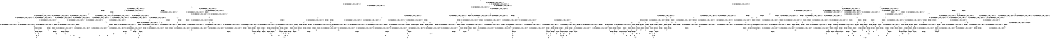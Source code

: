 digraph BCG {
size = "7, 10.5";
center = TRUE;
node [shape = circle];
0 [peripheries = 2];
0 -> 1 [label = "EX !0 !ATOMIC_EXCH_BRANCH (1, +1, TRUE, +0, 2, TRUE) !{0, 1, 2}"];
0 -> 2 [label = "EX !2 !ATOMIC_EXCH_BRANCH (1, +1, TRUE, +1, 1, FALSE) !{0, 1, 2}"];
0 -> 3 [label = "EX !1 !ATOMIC_EXCH_BRANCH (1, +0, TRUE, +0, 1, TRUE) !{0, 1, 2}"];
0 -> 4 [label = "EX !0 !ATOMIC_EXCH_BRANCH (1, +1, TRUE, +0, 2, TRUE) !{0, 1, 2}"];
1 -> 5 [label = "EX !2 !ATOMIC_EXCH_BRANCH (1, +1, TRUE, +1, 1, TRUE) !{0, 1, 2}"];
1 -> 6 [label = "EX !1 !ATOMIC_EXCH_BRANCH (1, +0, TRUE, +0, 1, FALSE) !{0, 1, 2}"];
1 -> 7 [label = "TERMINATE !0"];
2 -> 8 [label = "EX !0 !ATOMIC_EXCH_BRANCH (1, +1, TRUE, +0, 2, FALSE) !{0, 1, 2}"];
2 -> 9 [label = "EX !1 !ATOMIC_EXCH_BRANCH (1, +0, TRUE, +0, 1, FALSE) !{0, 1, 2}"];
2 -> 10 [label = "TERMINATE !2"];
2 -> 11 [label = "EX !0 !ATOMIC_EXCH_BRANCH (1, +1, TRUE, +0, 2, FALSE) !{0, 1, 2}"];
3 -> 3 [label = "EX !1 !ATOMIC_EXCH_BRANCH (1, +0, TRUE, +0, 1, TRUE) !{0, 1, 2}"];
3 -> 12 [label = "EX !0 !ATOMIC_EXCH_BRANCH (1, +1, TRUE, +0, 2, TRUE) !{0, 1, 2}"];
3 -> 13 [label = "EX !2 !ATOMIC_EXCH_BRANCH (1, +1, TRUE, +1, 1, FALSE) !{0, 1, 2}"];
3 -> 14 [label = "EX !0 !ATOMIC_EXCH_BRANCH (1, +1, TRUE, +0, 2, TRUE) !{0, 1, 2}"];
4 -> 15 [label = "EX !1 !ATOMIC_EXCH_BRANCH (1, +0, TRUE, +0, 1, FALSE) !{0, 1, 2}"];
4 -> 16 [label = "EX !2 !ATOMIC_EXCH_BRANCH (1, +1, TRUE, +1, 1, TRUE) !{0, 1, 2}"];
4 -> 17 [label = "EX !1 !ATOMIC_EXCH_BRANCH (1, +0, TRUE, +0, 1, FALSE) !{0, 1, 2}"];
4 -> 18 [label = "TERMINATE !0"];
5 -> 5 [label = "EX !2 !ATOMIC_EXCH_BRANCH (1, +1, TRUE, +1, 1, TRUE) !{0, 1, 2}"];
5 -> 19 [label = "EX !1 !ATOMIC_EXCH_BRANCH (1, +0, TRUE, +0, 1, FALSE) !{0, 1, 2}"];
5 -> 20 [label = "TERMINATE !0"];
6 -> 21 [label = "EX !2 !ATOMIC_EXCH_BRANCH (1, +1, TRUE, +1, 1, FALSE) !{0, 1, 2}"];
6 -> 22 [label = "TERMINATE !0"];
6 -> 23 [label = "TERMINATE !1"];
7 -> 24 [label = "EX !2 !ATOMIC_EXCH_BRANCH (1, +1, TRUE, +1, 1, TRUE) !{1, 2}"];
7 -> 25 [label = "EX !1 !ATOMIC_EXCH_BRANCH (1, +0, TRUE, +0, 1, FALSE) !{1, 2}"];
7 -> 26 [label = "EX !1 !ATOMIC_EXCH_BRANCH (1, +0, TRUE, +0, 1, FALSE) !{1, 2}"];
8 -> 27 [label = "EX !1 !ATOMIC_EXCH_BRANCH (1, +0, TRUE, +0, 1, FALSE) !{0, 1, 2}"];
8 -> 28 [label = "TERMINATE !0"];
8 -> 29 [label = "TERMINATE !2"];
9 -> 21 [label = "EX !0 !ATOMIC_EXCH_BRANCH (1, +1, TRUE, +0, 2, TRUE) !{0, 1, 2}"];
9 -> 30 [label = "TERMINATE !2"];
9 -> 31 [label = "TERMINATE !1"];
9 -> 32 [label = "EX !0 !ATOMIC_EXCH_BRANCH (1, +1, TRUE, +0, 2, TRUE) !{0, 1, 2}"];
10 -> 33 [label = "EX !0 !ATOMIC_EXCH_BRANCH (1, +1, TRUE, +0, 2, FALSE) !{0, 1}"];
10 -> 34 [label = "EX !1 !ATOMIC_EXCH_BRANCH (1, +0, TRUE, +0, 1, FALSE) !{0, 1}"];
10 -> 35 [label = "EX !0 !ATOMIC_EXCH_BRANCH (1, +1, TRUE, +0, 2, FALSE) !{0, 1}"];
11 -> 36 [label = "EX !1 !ATOMIC_EXCH_BRANCH (1, +0, TRUE, +0, 1, FALSE) !{0, 1, 2}"];
11 -> 37 [label = "EX !1 !ATOMIC_EXCH_BRANCH (1, +0, TRUE, +0, 1, FALSE) !{0, 1, 2}"];
11 -> 38 [label = "TERMINATE !0"];
11 -> 39 [label = "TERMINATE !2"];
12 -> 6 [label = "EX !1 !ATOMIC_EXCH_BRANCH (1, +0, TRUE, +0, 1, FALSE) !{0, 1, 2}"];
12 -> 40 [label = "EX !2 !ATOMIC_EXCH_BRANCH (1, +1, TRUE, +1, 1, TRUE) !{0, 1, 2}"];
12 -> 41 [label = "TERMINATE !0"];
13 -> 9 [label = "EX !1 !ATOMIC_EXCH_BRANCH (1, +0, TRUE, +0, 1, FALSE) !{0, 1, 2}"];
13 -> 42 [label = "EX !0 !ATOMIC_EXCH_BRANCH (1, +1, TRUE, +0, 2, FALSE) !{0, 1, 2}"];
13 -> 43 [label = "TERMINATE !2"];
13 -> 44 [label = "EX !0 !ATOMIC_EXCH_BRANCH (1, +1, TRUE, +0, 2, FALSE) !{0, 1, 2}"];
14 -> 15 [label = "EX !1 !ATOMIC_EXCH_BRANCH (1, +0, TRUE, +0, 1, FALSE) !{0, 1, 2}"];
14 -> 17 [label = "EX !1 !ATOMIC_EXCH_BRANCH (1, +0, TRUE, +0, 1, FALSE) !{0, 1, 2}"];
14 -> 45 [label = "EX !2 !ATOMIC_EXCH_BRANCH (1, +1, TRUE, +1, 1, TRUE) !{0, 1, 2}"];
14 -> 46 [label = "TERMINATE !0"];
15 -> 47 [label = "EX !2 !ATOMIC_EXCH_BRANCH (1, +1, TRUE, +1, 1, FALSE) !{0, 1, 2}"];
15 -> 48 [label = "EX !2 !ATOMIC_EXCH_BRANCH (1, +1, TRUE, +1, 1, FALSE) !{0, 1, 2}"];
15 -> 49 [label = "TERMINATE !0"];
15 -> 50 [label = "TERMINATE !1"];
16 -> 51 [label = "EX !1 !ATOMIC_EXCH_BRANCH (1, +0, TRUE, +0, 1, FALSE) !{0, 1, 2}"];
16 -> 16 [label = "EX !2 !ATOMIC_EXCH_BRANCH (1, +1, TRUE, +1, 1, TRUE) !{0, 1, 2}"];
16 -> 52 [label = "EX !1 !ATOMIC_EXCH_BRANCH (1, +0, TRUE, +0, 1, FALSE) !{0, 1, 2}"];
16 -> 53 [label = "TERMINATE !0"];
17 -> 32 [label = "EX !2 !ATOMIC_EXCH_BRANCH (1, +1, TRUE, +1, 1, FALSE) !{0, 1, 2}"];
17 -> 54 [label = "TERMINATE !0"];
17 -> 55 [label = "TERMINATE !1"];
18 -> 56 [label = "EX !2 !ATOMIC_EXCH_BRANCH (1, +1, TRUE, +1, 1, TRUE) !{1, 2}"];
18 -> 57 [label = "EX !1 !ATOMIC_EXCH_BRANCH (1, +0, TRUE, +0, 1, FALSE) !{1, 2}"];
19 -> 21 [label = "EX !2 !ATOMIC_EXCH_BRANCH (1, +1, TRUE, +1, 1, FALSE) !{0, 1, 2}"];
19 -> 58 [label = "TERMINATE !0"];
19 -> 59 [label = "TERMINATE !1"];
20 -> 24 [label = "EX !2 !ATOMIC_EXCH_BRANCH (1, +1, TRUE, +1, 1, TRUE) !{1, 2}"];
20 -> 60 [label = "EX !1 !ATOMIC_EXCH_BRANCH (1, +0, TRUE, +0, 1, FALSE) !{1, 2}"];
20 -> 61 [label = "EX !1 !ATOMIC_EXCH_BRANCH (1, +0, TRUE, +0, 1, FALSE) !{1, 2}"];
21 -> 62 [label = "TERMINATE !0"];
21 -> 63 [label = "TERMINATE !2"];
21 -> 64 [label = "TERMINATE !1"];
22 -> 65 [label = "EX !2 !ATOMIC_EXCH_BRANCH (1, +1, TRUE, +1, 1, FALSE) !{1, 2}"];
22 -> 66 [label = "TERMINATE !1"];
23 -> 67 [label = "EX !2 !ATOMIC_EXCH_BRANCH (1, +1, TRUE, +1, 1, FALSE) !{0, 2}"];
23 -> 68 [label = "TERMINATE !0"];
24 -> 24 [label = "EX !2 !ATOMIC_EXCH_BRANCH (1, +1, TRUE, +1, 1, TRUE) !{1, 2}"];
24 -> 60 [label = "EX !1 !ATOMIC_EXCH_BRANCH (1, +0, TRUE, +0, 1, FALSE) !{1, 2}"];
24 -> 61 [label = "EX !1 !ATOMIC_EXCH_BRANCH (1, +0, TRUE, +0, 1, FALSE) !{1, 2}"];
25 -> 65 [label = "EX !2 !ATOMIC_EXCH_BRANCH (1, +1, TRUE, +1, 1, FALSE) !{1, 2}"];
25 -> 66 [label = "TERMINATE !1"];
26 -> 69 [label = "EX !2 !ATOMIC_EXCH_BRANCH (1, +1, TRUE, +1, 1, FALSE) !{1, 2}"];
26 -> 70 [label = "EX !2 !ATOMIC_EXCH_BRANCH (1, +1, TRUE, +1, 1, FALSE) !{1, 2}"];
26 -> 71 [label = "TERMINATE !1"];
27 -> 72 [label = "TERMINATE !0"];
27 -> 73 [label = "TERMINATE !2"];
27 -> 74 [label = "TERMINATE !1"];
28 -> 75 [label = "EX !1 !ATOMIC_EXCH_BRANCH (1, +0, TRUE, +0, 1, FALSE) !{1, 2}"];
28 -> 76 [label = "TERMINATE !2"];
28 -> 77 [label = "EX !1 !ATOMIC_EXCH_BRANCH (1, +0, TRUE, +0, 1, FALSE) !{1, 2}"];
29 -> 78 [label = "EX !1 !ATOMIC_EXCH_BRANCH (1, +0, TRUE, +0, 1, FALSE) !{0, 1}"];
29 -> 79 [label = "TERMINATE !0"];
30 -> 80 [label = "EX !0 !ATOMIC_EXCH_BRANCH (1, +1, TRUE, +0, 2, TRUE) !{0, 1}"];
30 -> 81 [label = "TERMINATE !1"];
30 -> 82 [label = "EX !0 !ATOMIC_EXCH_BRANCH (1, +1, TRUE, +0, 2, TRUE) !{0, 1}"];
31 -> 67 [label = "EX !0 !ATOMIC_EXCH_BRANCH (1, +1, TRUE, +0, 2, TRUE) !{0, 2}"];
31 -> 83 [label = "TERMINATE !2"];
31 -> 84 [label = "EX !0 !ATOMIC_EXCH_BRANCH (1, +1, TRUE, +0, 2, TRUE) !{0, 2}"];
32 -> 85 [label = "TERMINATE !0"];
32 -> 86 [label = "TERMINATE !2"];
32 -> 87 [label = "TERMINATE !1"];
33 -> 78 [label = "EX !1 !ATOMIC_EXCH_BRANCH (1, +0, TRUE, +0, 1, FALSE) !{0, 1}"];
33 -> 79 [label = "TERMINATE !0"];
34 -> 80 [label = "EX !0 !ATOMIC_EXCH_BRANCH (1, +1, TRUE, +0, 2, TRUE) !{0, 1}"];
34 -> 81 [label = "TERMINATE !1"];
34 -> 82 [label = "EX !0 !ATOMIC_EXCH_BRANCH (1, +1, TRUE, +0, 2, TRUE) !{0, 1}"];
35 -> 88 [label = "EX !1 !ATOMIC_EXCH_BRANCH (1, +0, TRUE, +0, 1, FALSE) !{0, 1}"];
35 -> 89 [label = "EX !1 !ATOMIC_EXCH_BRANCH (1, +0, TRUE, +0, 1, FALSE) !{0, 1}"];
35 -> 90 [label = "TERMINATE !0"];
36 -> 91 [label = "TERMINATE !0"];
36 -> 92 [label = "TERMINATE !2"];
36 -> 93 [label = "TERMINATE !1"];
37 -> 94 [label = "TERMINATE !0"];
37 -> 95 [label = "TERMINATE !2"];
37 -> 96 [label = "TERMINATE !1"];
38 -> 97 [label = "EX !1 !ATOMIC_EXCH_BRANCH (1, +0, TRUE, +0, 1, FALSE) !{1, 2}"];
38 -> 98 [label = "TERMINATE !2"];
39 -> 99 [label = "EX !1 !ATOMIC_EXCH_BRANCH (1, +0, TRUE, +0, 1, FALSE) !{0, 1}"];
39 -> 100 [label = "TERMINATE !0"];
40 -> 19 [label = "EX !1 !ATOMIC_EXCH_BRANCH (1, +0, TRUE, +0, 1, FALSE) !{0, 1, 2}"];
40 -> 40 [label = "EX !2 !ATOMIC_EXCH_BRANCH (1, +1, TRUE, +1, 1, TRUE) !{0, 1, 2}"];
40 -> 101 [label = "TERMINATE !0"];
41 -> 25 [label = "EX !1 !ATOMIC_EXCH_BRANCH (1, +0, TRUE, +0, 1, FALSE) !{1, 2}"];
41 -> 102 [label = "EX !2 !ATOMIC_EXCH_BRANCH (1, +1, TRUE, +1, 1, TRUE) !{1, 2}"];
41 -> 26 [label = "EX !1 !ATOMIC_EXCH_BRANCH (1, +0, TRUE, +0, 1, FALSE) !{1, 2}"];
42 -> 27 [label = "EX !1 !ATOMIC_EXCH_BRANCH (1, +0, TRUE, +0, 1, FALSE) !{0, 1, 2}"];
42 -> 103 [label = "TERMINATE !0"];
42 -> 104 [label = "TERMINATE !2"];
43 -> 34 [label = "EX !1 !ATOMIC_EXCH_BRANCH (1, +0, TRUE, +0, 1, FALSE) !{0, 1}"];
43 -> 105 [label = "EX !0 !ATOMIC_EXCH_BRANCH (1, +1, TRUE, +0, 2, FALSE) !{0, 1}"];
43 -> 106 [label = "EX !0 !ATOMIC_EXCH_BRANCH (1, +1, TRUE, +0, 2, FALSE) !{0, 1}"];
44 -> 36 [label = "EX !1 !ATOMIC_EXCH_BRANCH (1, +0, TRUE, +0, 1, FALSE) !{0, 1, 2}"];
44 -> 37 [label = "EX !1 !ATOMIC_EXCH_BRANCH (1, +0, TRUE, +0, 1, FALSE) !{0, 1, 2}"];
44 -> 107 [label = "TERMINATE !0"];
44 -> 108 [label = "TERMINATE !2"];
45 -> 51 [label = "EX !1 !ATOMIC_EXCH_BRANCH (1, +0, TRUE, +0, 1, FALSE) !{0, 1, 2}"];
45 -> 52 [label = "EX !1 !ATOMIC_EXCH_BRANCH (1, +0, TRUE, +0, 1, FALSE) !{0, 1, 2}"];
45 -> 45 [label = "EX !2 !ATOMIC_EXCH_BRANCH (1, +1, TRUE, +1, 1, TRUE) !{0, 1, 2}"];
45 -> 109 [label = "TERMINATE !0"];
46 -> 57 [label = "EX !1 !ATOMIC_EXCH_BRANCH (1, +0, TRUE, +0, 1, FALSE) !{1, 2}"];
46 -> 110 [label = "EX !2 !ATOMIC_EXCH_BRANCH (1, +1, TRUE, +1, 1, TRUE) !{1, 2}"];
47 -> 111 [label = "TERMINATE !0"];
47 -> 112 [label = "TERMINATE !2"];
47 -> 113 [label = "TERMINATE !1"];
48 -> 114 [label = "TERMINATE !0"];
48 -> 115 [label = "TERMINATE !2"];
48 -> 116 [label = "TERMINATE !1"];
49 -> 117 [label = "EX !2 !ATOMIC_EXCH_BRANCH (1, +1, TRUE, +1, 1, FALSE) !{1, 2}"];
49 -> 118 [label = "TERMINATE !1"];
50 -> 119 [label = "EX !2 !ATOMIC_EXCH_BRANCH (1, +1, TRUE, +1, 1, FALSE) !{0, 2}"];
50 -> 120 [label = "TERMINATE !0"];
51 -> 47 [label = "EX !2 !ATOMIC_EXCH_BRANCH (1, +1, TRUE, +1, 1, FALSE) !{0, 1, 2}"];
51 -> 48 [label = "EX !2 !ATOMIC_EXCH_BRANCH (1, +1, TRUE, +1, 1, FALSE) !{0, 1, 2}"];
51 -> 121 [label = "TERMINATE !0"];
51 -> 122 [label = "TERMINATE !1"];
52 -> 32 [label = "EX !2 !ATOMIC_EXCH_BRANCH (1, +1, TRUE, +1, 1, FALSE) !{0, 1, 2}"];
52 -> 123 [label = "TERMINATE !0"];
52 -> 124 [label = "TERMINATE !1"];
53 -> 56 [label = "EX !2 !ATOMIC_EXCH_BRANCH (1, +1, TRUE, +1, 1, TRUE) !{1, 2}"];
53 -> 125 [label = "EX !1 !ATOMIC_EXCH_BRANCH (1, +0, TRUE, +0, 1, FALSE) !{1, 2}"];
54 -> 126 [label = "EX !2 !ATOMIC_EXCH_BRANCH (1, +1, TRUE, +1, 1, FALSE) !{1, 2}"];
54 -> 127 [label = "TERMINATE !1"];
55 -> 128 [label = "EX !2 !ATOMIC_EXCH_BRANCH (1, +1, TRUE, +1, 1, FALSE) !{0, 2}"];
55 -> 129 [label = "TERMINATE !0"];
56 -> 56 [label = "EX !2 !ATOMIC_EXCH_BRANCH (1, +1, TRUE, +1, 1, TRUE) !{1, 2}"];
56 -> 125 [label = "EX !1 !ATOMIC_EXCH_BRANCH (1, +0, TRUE, +0, 1, FALSE) !{1, 2}"];
57 -> 126 [label = "EX !2 !ATOMIC_EXCH_BRANCH (1, +1, TRUE, +1, 1, FALSE) !{1, 2}"];
57 -> 127 [label = "TERMINATE !1"];
58 -> 65 [label = "EX !2 !ATOMIC_EXCH_BRANCH (1, +1, TRUE, +1, 1, FALSE) !{1, 2}"];
58 -> 130 [label = "TERMINATE !1"];
59 -> 67 [label = "EX !2 !ATOMIC_EXCH_BRANCH (1, +1, TRUE, +1, 1, FALSE) !{0, 2}"];
59 -> 131 [label = "TERMINATE !0"];
60 -> 65 [label = "EX !2 !ATOMIC_EXCH_BRANCH (1, +1, TRUE, +1, 1, FALSE) !{1, 2}"];
60 -> 130 [label = "TERMINATE !1"];
61 -> 69 [label = "EX !2 !ATOMIC_EXCH_BRANCH (1, +1, TRUE, +1, 1, FALSE) !{1, 2}"];
61 -> 70 [label = "EX !2 !ATOMIC_EXCH_BRANCH (1, +1, TRUE, +1, 1, FALSE) !{1, 2}"];
61 -> 132 [label = "TERMINATE !1"];
62 -> 133 [label = "TERMINATE !2"];
62 -> 134 [label = "TERMINATE !1"];
63 -> 135 [label = "TERMINATE !0"];
63 -> 136 [label = "TERMINATE !1"];
64 -> 137 [label = "TERMINATE !0"];
64 -> 138 [label = "TERMINATE !2"];
65 -> 133 [label = "TERMINATE !2"];
65 -> 134 [label = "TERMINATE !1"];
66 -> 139 [label = "EX !2 !ATOMIC_EXCH_BRANCH (1, +1, TRUE, +1, 1, FALSE) !{2}"];
66 -> 140 [label = "EX !2 !ATOMIC_EXCH_BRANCH (1, +1, TRUE, +1, 1, FALSE) !{2}"];
67 -> 137 [label = "TERMINATE !0"];
67 -> 138 [label = "TERMINATE !2"];
68 -> 139 [label = "EX !2 !ATOMIC_EXCH_BRANCH (1, +1, TRUE, +1, 1, FALSE) !{2}"];
68 -> 140 [label = "EX !2 !ATOMIC_EXCH_BRANCH (1, +1, TRUE, +1, 1, FALSE) !{2}"];
69 -> 141 [label = "TERMINATE !2"];
69 -> 142 [label = "TERMINATE !1"];
70 -> 143 [label = "TERMINATE !2"];
70 -> 144 [label = "TERMINATE !1"];
71 -> 145 [label = "EX !2 !ATOMIC_EXCH_BRANCH (1, +1, TRUE, +1, 1, FALSE) !{2}"];
72 -> 146 [label = "TERMINATE !2"];
72 -> 147 [label = "TERMINATE !1"];
73 -> 148 [label = "TERMINATE !0"];
73 -> 149 [label = "TERMINATE !1"];
74 -> 150 [label = "TERMINATE !0"];
74 -> 151 [label = "TERMINATE !2"];
75 -> 146 [label = "TERMINATE !2"];
75 -> 147 [label = "TERMINATE !1"];
76 -> 152 [label = "EX !1 !ATOMIC_EXCH_BRANCH (1, +0, TRUE, +0, 1, FALSE) !{1}"];
76 -> 153 [label = "EX !1 !ATOMIC_EXCH_BRANCH (1, +0, TRUE, +0, 1, FALSE) !{1}"];
77 -> 154 [label = "TERMINATE !2"];
77 -> 155 [label = "TERMINATE !1"];
78 -> 148 [label = "TERMINATE !0"];
78 -> 149 [label = "TERMINATE !1"];
79 -> 152 [label = "EX !1 !ATOMIC_EXCH_BRANCH (1, +0, TRUE, +0, 1, FALSE) !{1}"];
79 -> 153 [label = "EX !1 !ATOMIC_EXCH_BRANCH (1, +0, TRUE, +0, 1, FALSE) !{1}"];
80 -> 135 [label = "TERMINATE !0"];
80 -> 136 [label = "TERMINATE !1"];
81 -> 156 [label = "EX !0 !ATOMIC_EXCH_BRANCH (1, +1, TRUE, +0, 2, TRUE) !{0}"];
81 -> 157 [label = "EX !0 !ATOMIC_EXCH_BRANCH (1, +1, TRUE, +0, 2, TRUE) !{0}"];
82 -> 158 [label = "TERMINATE !0"];
82 -> 159 [label = "TERMINATE !1"];
83 -> 156 [label = "EX !0 !ATOMIC_EXCH_BRANCH (1, +1, TRUE, +0, 2, TRUE) !{0}"];
83 -> 157 [label = "EX !0 !ATOMIC_EXCH_BRANCH (1, +1, TRUE, +0, 2, TRUE) !{0}"];
84 -> 160 [label = "TERMINATE !0"];
84 -> 161 [label = "TERMINATE !2"];
85 -> 162 [label = "TERMINATE !2"];
85 -> 163 [label = "TERMINATE !1"];
86 -> 164 [label = "TERMINATE !0"];
86 -> 165 [label = "TERMINATE !1"];
87 -> 166 [label = "TERMINATE !0"];
87 -> 167 [label = "TERMINATE !2"];
88 -> 168 [label = "TERMINATE !0"];
88 -> 169 [label = "TERMINATE !1"];
89 -> 170 [label = "TERMINATE !0"];
89 -> 171 [label = "TERMINATE !1"];
90 -> 172 [label = "EX !1 !ATOMIC_EXCH_BRANCH (1, +0, TRUE, +0, 1, FALSE) !{1}"];
91 -> 173 [label = "TERMINATE !2"];
91 -> 174 [label = "TERMINATE !1"];
92 -> 175 [label = "TERMINATE !0"];
92 -> 176 [label = "TERMINATE !1"];
93 -> 177 [label = "TERMINATE !0"];
93 -> 178 [label = "TERMINATE !2"];
94 -> 179 [label = "TERMINATE !2"];
94 -> 180 [label = "TERMINATE !1"];
95 -> 181 [label = "TERMINATE !0"];
95 -> 182 [label = "TERMINATE !1"];
96 -> 183 [label = "TERMINATE !0"];
96 -> 184 [label = "TERMINATE !2"];
97 -> 179 [label = "TERMINATE !2"];
97 -> 180 [label = "TERMINATE !1"];
98 -> 185 [label = "EX !1 !ATOMIC_EXCH_BRANCH (1, +0, TRUE, +0, 1, FALSE) !{1}"];
99 -> 181 [label = "TERMINATE !0"];
99 -> 182 [label = "TERMINATE !1"];
100 -> 185 [label = "EX !1 !ATOMIC_EXCH_BRANCH (1, +0, TRUE, +0, 1, FALSE) !{1}"];
101 -> 60 [label = "EX !1 !ATOMIC_EXCH_BRANCH (1, +0, TRUE, +0, 1, FALSE) !{1, 2}"];
101 -> 102 [label = "EX !2 !ATOMIC_EXCH_BRANCH (1, +1, TRUE, +1, 1, TRUE) !{1, 2}"];
101 -> 61 [label = "EX !1 !ATOMIC_EXCH_BRANCH (1, +0, TRUE, +0, 1, FALSE) !{1, 2}"];
102 -> 60 [label = "EX !1 !ATOMIC_EXCH_BRANCH (1, +0, TRUE, +0, 1, FALSE) !{1, 2}"];
102 -> 102 [label = "EX !2 !ATOMIC_EXCH_BRANCH (1, +1, TRUE, +1, 1, TRUE) !{1, 2}"];
102 -> 61 [label = "EX !1 !ATOMIC_EXCH_BRANCH (1, +0, TRUE, +0, 1, FALSE) !{1, 2}"];
103 -> 75 [label = "EX !1 !ATOMIC_EXCH_BRANCH (1, +0, TRUE, +0, 1, FALSE) !{1, 2}"];
103 -> 186 [label = "TERMINATE !2"];
103 -> 77 [label = "EX !1 !ATOMIC_EXCH_BRANCH (1, +0, TRUE, +0, 1, FALSE) !{1, 2}"];
104 -> 78 [label = "EX !1 !ATOMIC_EXCH_BRANCH (1, +0, TRUE, +0, 1, FALSE) !{0, 1}"];
104 -> 187 [label = "TERMINATE !0"];
105 -> 78 [label = "EX !1 !ATOMIC_EXCH_BRANCH (1, +0, TRUE, +0, 1, FALSE) !{0, 1}"];
105 -> 187 [label = "TERMINATE !0"];
106 -> 88 [label = "EX !1 !ATOMIC_EXCH_BRANCH (1, +0, TRUE, +0, 1, FALSE) !{0, 1}"];
106 -> 89 [label = "EX !1 !ATOMIC_EXCH_BRANCH (1, +0, TRUE, +0, 1, FALSE) !{0, 1}"];
106 -> 188 [label = "TERMINATE !0"];
107 -> 97 [label = "EX !1 !ATOMIC_EXCH_BRANCH (1, +0, TRUE, +0, 1, FALSE) !{1, 2}"];
107 -> 189 [label = "TERMINATE !2"];
108 -> 99 [label = "EX !1 !ATOMIC_EXCH_BRANCH (1, +0, TRUE, +0, 1, FALSE) !{0, 1}"];
108 -> 190 [label = "TERMINATE !0"];
109 -> 125 [label = "EX !1 !ATOMIC_EXCH_BRANCH (1, +0, TRUE, +0, 1, FALSE) !{1, 2}"];
109 -> 110 [label = "EX !2 !ATOMIC_EXCH_BRANCH (1, +1, TRUE, +1, 1, TRUE) !{1, 2}"];
110 -> 125 [label = "EX !1 !ATOMIC_EXCH_BRANCH (1, +0, TRUE, +0, 1, FALSE) !{1, 2}"];
110 -> 110 [label = "EX !2 !ATOMIC_EXCH_BRANCH (1, +1, TRUE, +1, 1, TRUE) !{1, 2}"];
111 -> 191 [label = "TERMINATE !2"];
111 -> 192 [label = "TERMINATE !1"];
112 -> 193 [label = "TERMINATE !0"];
112 -> 194 [label = "TERMINATE !1"];
113 -> 195 [label = "TERMINATE !0"];
113 -> 196 [label = "TERMINATE !2"];
114 -> 197 [label = "TERMINATE !2"];
114 -> 198 [label = "TERMINATE !1"];
115 -> 199 [label = "TERMINATE !0"];
115 -> 200 [label = "TERMINATE !1"];
116 -> 201 [label = "TERMINATE !0"];
116 -> 202 [label = "TERMINATE !2"];
117 -> 197 [label = "TERMINATE !2"];
117 -> 198 [label = "TERMINATE !1"];
118 -> 203 [label = "EX !2 !ATOMIC_EXCH_BRANCH (1, +1, TRUE, +1, 1, FALSE) !{2}"];
119 -> 201 [label = "TERMINATE !0"];
119 -> 202 [label = "TERMINATE !2"];
120 -> 203 [label = "EX !2 !ATOMIC_EXCH_BRANCH (1, +1, TRUE, +1, 1, FALSE) !{2}"];
121 -> 117 [label = "EX !2 !ATOMIC_EXCH_BRANCH (1, +1, TRUE, +1, 1, FALSE) !{1, 2}"];
121 -> 204 [label = "TERMINATE !1"];
122 -> 119 [label = "EX !2 !ATOMIC_EXCH_BRANCH (1, +1, TRUE, +1, 1, FALSE) !{0, 2}"];
122 -> 205 [label = "TERMINATE !0"];
123 -> 126 [label = "EX !2 !ATOMIC_EXCH_BRANCH (1, +1, TRUE, +1, 1, FALSE) !{1, 2}"];
123 -> 206 [label = "TERMINATE !1"];
124 -> 128 [label = "EX !2 !ATOMIC_EXCH_BRANCH (1, +1, TRUE, +1, 1, FALSE) !{0, 2}"];
124 -> 207 [label = "TERMINATE !0"];
125 -> 126 [label = "EX !2 !ATOMIC_EXCH_BRANCH (1, +1, TRUE, +1, 1, FALSE) !{1, 2}"];
125 -> 206 [label = "TERMINATE !1"];
126 -> 162 [label = "TERMINATE !2"];
126 -> 163 [label = "TERMINATE !1"];
127 -> 208 [label = "EX !2 !ATOMIC_EXCH_BRANCH (1, +1, TRUE, +1, 1, FALSE) !{2}"];
128 -> 166 [label = "TERMINATE !0"];
128 -> 167 [label = "TERMINATE !2"];
129 -> 208 [label = "EX !2 !ATOMIC_EXCH_BRANCH (1, +1, TRUE, +1, 1, FALSE) !{2}"];
130 -> 139 [label = "EX !2 !ATOMIC_EXCH_BRANCH (1, +1, TRUE, +1, 1, FALSE) !{2}"];
130 -> 140 [label = "EX !2 !ATOMIC_EXCH_BRANCH (1, +1, TRUE, +1, 1, FALSE) !{2}"];
131 -> 139 [label = "EX !2 !ATOMIC_EXCH_BRANCH (1, +1, TRUE, +1, 1, FALSE) !{2}"];
131 -> 140 [label = "EX !2 !ATOMIC_EXCH_BRANCH (1, +1, TRUE, +1, 1, FALSE) !{2}"];
132 -> 145 [label = "EX !2 !ATOMIC_EXCH_BRANCH (1, +1, TRUE, +1, 1, FALSE) !{2}"];
133 -> 209 [label = "TERMINATE !1"];
134 -> 210 [label = "TERMINATE !2"];
135 -> 209 [label = "TERMINATE !1"];
136 -> 211 [label = "TERMINATE !0"];
137 -> 210 [label = "TERMINATE !2"];
138 -> 211 [label = "TERMINATE !0"];
139 -> 210 [label = "TERMINATE !2"];
140 -> 212 [label = "TERMINATE !2"];
141 -> 213 [label = "TERMINATE !1"];
142 -> 214 [label = "TERMINATE !2"];
143 -> 215 [label = "TERMINATE !1"];
144 -> 216 [label = "TERMINATE !2"];
145 -> 216 [label = "TERMINATE !2"];
146 -> 217 [label = "TERMINATE !1"];
147 -> 218 [label = "TERMINATE !2"];
148 -> 217 [label = "TERMINATE !1"];
149 -> 219 [label = "TERMINATE !0"];
150 -> 218 [label = "TERMINATE !2"];
151 -> 219 [label = "TERMINATE !0"];
152 -> 217 [label = "TERMINATE !1"];
153 -> 220 [label = "TERMINATE !1"];
154 -> 221 [label = "TERMINATE !1"];
155 -> 222 [label = "TERMINATE !2"];
156 -> 211 [label = "TERMINATE !0"];
157 -> 223 [label = "TERMINATE !0"];
158 -> 224 [label = "TERMINATE !1"];
159 -> 225 [label = "TERMINATE !0"];
160 -> 226 [label = "TERMINATE !2"];
161 -> 227 [label = "TERMINATE !0"];
162 -> 228 [label = "TERMINATE !1"];
163 -> 229 [label = "TERMINATE !2"];
164 -> 228 [label = "TERMINATE !1"];
165 -> 230 [label = "TERMINATE !0"];
166 -> 229 [label = "TERMINATE !2"];
167 -> 230 [label = "TERMINATE !0"];
168 -> 231 [label = "TERMINATE !1"];
169 -> 232 [label = "TERMINATE !0"];
170 -> 233 [label = "TERMINATE !1"];
171 -> 234 [label = "TERMINATE !0"];
172 -> 233 [label = "TERMINATE !1"];
173 -> 235 [label = "TERMINATE !1"];
174 -> 236 [label = "TERMINATE !2"];
175 -> 235 [label = "TERMINATE !1"];
176 -> 237 [label = "TERMINATE !0"];
177 -> 236 [label = "TERMINATE !2"];
178 -> 237 [label = "TERMINATE !0"];
179 -> 238 [label = "TERMINATE !1"];
180 -> 239 [label = "TERMINATE !2"];
181 -> 238 [label = "TERMINATE !1"];
182 -> 240 [label = "TERMINATE !0"];
183 -> 239 [label = "TERMINATE !2"];
184 -> 240 [label = "TERMINATE !0"];
185 -> 238 [label = "TERMINATE !1"];
186 -> 152 [label = "EX !1 !ATOMIC_EXCH_BRANCH (1, +0, TRUE, +0, 1, FALSE) !{1}"];
186 -> 153 [label = "EX !1 !ATOMIC_EXCH_BRANCH (1, +0, TRUE, +0, 1, FALSE) !{1}"];
187 -> 152 [label = "EX !1 !ATOMIC_EXCH_BRANCH (1, +0, TRUE, +0, 1, FALSE) !{1}"];
187 -> 153 [label = "EX !1 !ATOMIC_EXCH_BRANCH (1, +0, TRUE, +0, 1, FALSE) !{1}"];
188 -> 172 [label = "EX !1 !ATOMIC_EXCH_BRANCH (1, +0, TRUE, +0, 1, FALSE) !{1}"];
189 -> 185 [label = "EX !1 !ATOMIC_EXCH_BRANCH (1, +0, TRUE, +0, 1, FALSE) !{1}"];
190 -> 185 [label = "EX !1 !ATOMIC_EXCH_BRANCH (1, +0, TRUE, +0, 1, FALSE) !{1}"];
191 -> 241 [label = "TERMINATE !1"];
192 -> 242 [label = "TERMINATE !2"];
193 -> 241 [label = "TERMINATE !1"];
194 -> 243 [label = "TERMINATE !0"];
195 -> 242 [label = "TERMINATE !2"];
196 -> 243 [label = "TERMINATE !0"];
197 -> 244 [label = "TERMINATE !1"];
198 -> 245 [label = "TERMINATE !2"];
199 -> 244 [label = "TERMINATE !1"];
200 -> 246 [label = "TERMINATE !0"];
201 -> 245 [label = "TERMINATE !2"];
202 -> 246 [label = "TERMINATE !0"];
203 -> 245 [label = "TERMINATE !2"];
204 -> 203 [label = "EX !2 !ATOMIC_EXCH_BRANCH (1, +1, TRUE, +1, 1, FALSE) !{2}"];
205 -> 203 [label = "EX !2 !ATOMIC_EXCH_BRANCH (1, +1, TRUE, +1, 1, FALSE) !{2}"];
206 -> 208 [label = "EX !2 !ATOMIC_EXCH_BRANCH (1, +1, TRUE, +1, 1, FALSE) !{2}"];
207 -> 208 [label = "EX !2 !ATOMIC_EXCH_BRANCH (1, +1, TRUE, +1, 1, FALSE) !{2}"];
208 -> 229 [label = "TERMINATE !2"];
209 -> 247 [label = "exit"];
210 -> 247 [label = "exit"];
211 -> 247 [label = "exit"];
212 -> 248 [label = "exit"];
213 -> 249 [label = "exit"];
214 -> 249 [label = "exit"];
215 -> 250 [label = "exit"];
216 -> 250 [label = "exit"];
217 -> 247 [label = "exit"];
218 -> 247 [label = "exit"];
219 -> 247 [label = "exit"];
220 -> 251 [label = "exit"];
221 -> 250 [label = "exit"];
222 -> 250 [label = "exit"];
223 -> 252 [label = "exit"];
224 -> 253 [label = "exit"];
225 -> 253 [label = "exit"];
226 -> 254 [label = "exit"];
227 -> 254 [label = "exit"];
228 -> 255 [label = "exit"];
229 -> 255 [label = "exit"];
230 -> 255 [label = "exit"];
231 -> 256 [label = "exit"];
232 -> 256 [label = "exit"];
233 -> 253 [label = "exit"];
234 -> 253 [label = "exit"];
235 -> 257 [label = "exit"];
236 -> 257 [label = "exit"];
237 -> 257 [label = "exit"];
238 -> 255 [label = "exit"];
239 -> 255 [label = "exit"];
240 -> 255 [label = "exit"];
241 -> 258 [label = "exit"];
242 -> 258 [label = "exit"];
243 -> 258 [label = "exit"];
244 -> 257 [label = "exit"];
245 -> 257 [label = "exit"];
246 -> 257 [label = "exit"];
}
